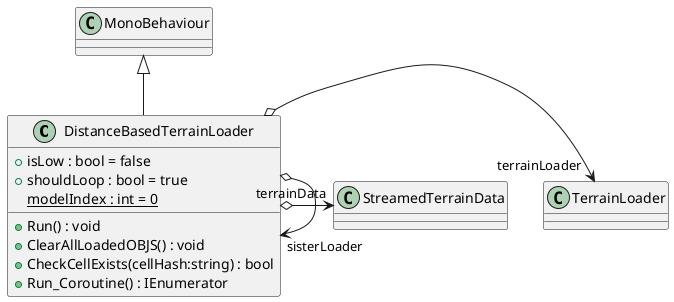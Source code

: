 @startuml
class DistanceBasedTerrainLoader {
    + isLow : bool = false
    + shouldLoop : bool = true
    {static} modelIndex : int = 0
    + Run() : void
    + ClearAllLoadedOBJS() : void
    + CheckCellExists(cellHash:string) : bool
    + Run_Coroutine() : IEnumerator
}
MonoBehaviour <|-- DistanceBasedTerrainLoader
DistanceBasedTerrainLoader o-> "terrainLoader" TerrainLoader
DistanceBasedTerrainLoader o-> "terrainData" StreamedTerrainData
DistanceBasedTerrainLoader o-> "sisterLoader" DistanceBasedTerrainLoader
@enduml
